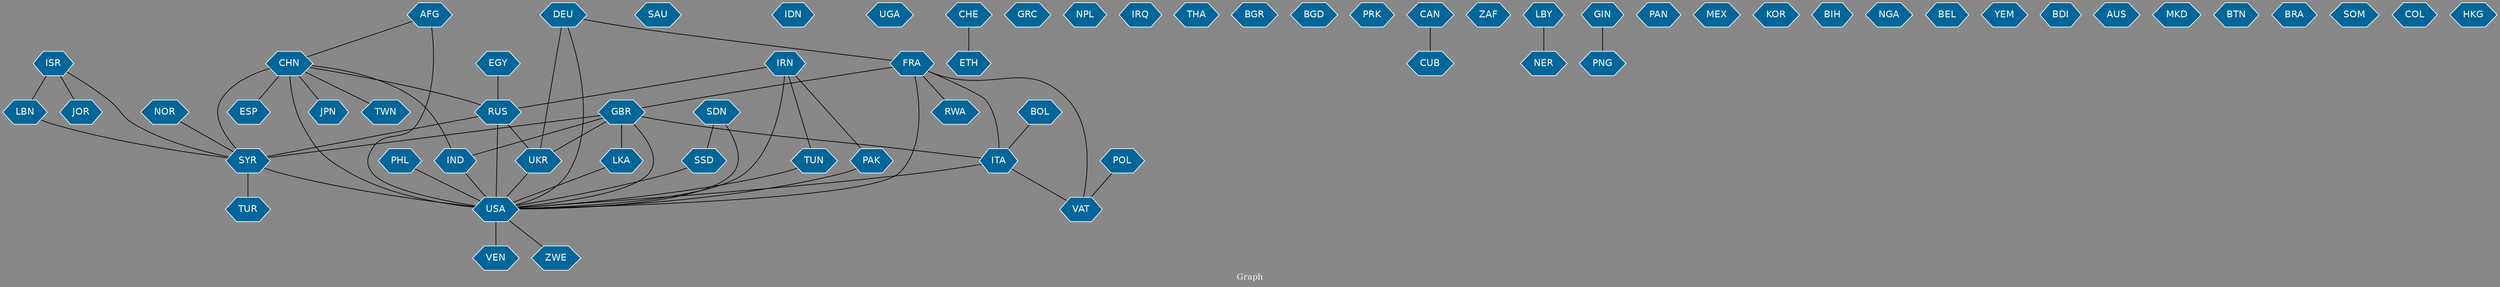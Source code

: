// Countries together in item graph
graph {
	graph [bgcolor="#888888" fontcolor=white fontsize=12 label="Graph" outputorder=edgesfirst overlap=prism]
	node [color=white fillcolor="#006699" fontcolor=white fontname=Helvetica shape=hexagon style=filled]
	edge [arrowhead=open color=black fontcolor=white fontname=Courier fontsize=12]
		VEN [label=VEN]
		IND [label=IND]
		CHN [label=CHN]
		SAU [label=SAU]
		IDN [label=IDN]
		FRA [label=FRA]
		UGA [label=UGA]
		SYR [label=SYR]
		GBR [label=GBR]
		ETH [label=ETH]
		CHE [label=CHE]
		RUS [label=RUS]
		GRC [label=GRC]
		UKR [label=UKR]
		NPL [label=NPL]
		IRQ [label=IRQ]
		USA [label=USA]
		ITA [label=ITA]
		PAK [label=PAK]
		ESP [label=ESP]
		AFG [label=AFG]
		BOL [label=BOL]
		THA [label=THA]
		EGY [label=EGY]
		BGR [label=BGR]
		BGD [label=BGD]
		LBN [label=LBN]
		DEU [label=DEU]
		ISR [label=ISR]
		JOR [label=JOR]
		IRN [label=IRN]
		LKA [label=LKA]
		PRK [label=PRK]
		VAT [label=VAT]
		CAN [label=CAN]
		CUB [label=CUB]
		ZAF [label=ZAF]
		JPN [label=JPN]
		LBY [label=LBY]
		NER [label=NER]
		TUR [label=TUR]
		GIN [label=GIN]
		PNG [label=PNG]
		PAN [label=PAN]
		MEX [label=MEX]
		KOR [label=KOR]
		BIH [label=BIH]
		TWN [label=TWN]
		NOR [label=NOR]
		NGA [label=NGA]
		ZWE [label=ZWE]
		PHL [label=PHL]
		TUN [label=TUN]
		BEL [label=BEL]
		RWA [label=RWA]
		SSD [label=SSD]
		SDN [label=SDN]
		YEM [label=YEM]
		BDI [label=BDI]
		AUS [label=AUS]
		MKD [label=MKD]
		BTN [label=BTN]
		BRA [label=BRA]
		SOM [label=SOM]
		POL [label=POL]
		COL [label=COL]
		HKG [label=HKG]
			IRN -- RUS [weight=1]
			FRA -- USA [weight=3]
			GIN -- PNG [weight=1]
			DEU -- UKR [weight=2]
			IRN -- TUN [weight=1]
			SYR -- TUR [weight=1]
			PHL -- USA [weight=2]
			FRA -- GBR [weight=1]
			PAK -- USA [weight=1]
			CHN -- USA [weight=11]
			ISR -- SYR [weight=1]
			EGY -- RUS [weight=1]
			SYR -- USA [weight=4]
			GBR -- ITA [weight=1]
			AFG -- CHN [weight=1]
			RUS -- SYR [weight=4]
			CHN -- TWN [weight=2]
			IND -- USA [weight=1]
			FRA -- VAT [weight=1]
			CHN -- IND [weight=2]
			ISR -- JOR [weight=1]
			NOR -- SYR [weight=1]
			DEU -- FRA [weight=1]
			LBY -- NER [weight=1]
			ITA -- VAT [weight=1]
			AFG -- USA [weight=4]
			GBR -- UKR [weight=1]
			CAN -- CUB [weight=1]
			GBR -- IND [weight=4]
			SSD -- USA [weight=1]
			CHN -- JPN [weight=1]
			CHN -- RUS [weight=1]
			TUN -- USA [weight=1]
			RUS -- USA [weight=6]
			LBN -- SYR [weight=1]
			UKR -- USA [weight=11]
			RUS -- UKR [weight=6]
			ITA -- USA [weight=1]
			CHE -- ETH [weight=2]
			USA -- VEN [weight=2]
			IRN -- USA [weight=1]
			FRA -- ITA [weight=1]
			BOL -- ITA [weight=1]
			SDN -- SSD [weight=1]
			DEU -- USA [weight=1]
			CHN -- SYR [weight=1]
			POL -- VAT [weight=1]
			IRN -- PAK [weight=1]
			CHN -- ESP [weight=2]
			FRA -- RWA [weight=1]
			LKA -- USA [weight=1]
			GBR -- USA [weight=1]
			USA -- ZWE [weight=1]
			ISR -- LBN [weight=2]
			GBR -- LKA [weight=1]
			SDN -- USA [weight=1]
			GBR -- SYR [weight=1]
}